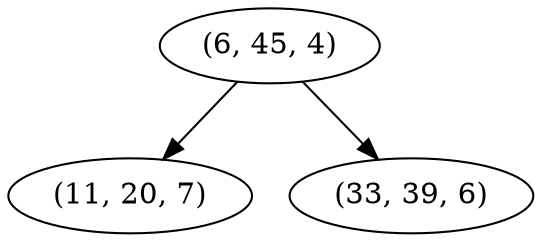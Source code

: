 digraph tree {
    "(6, 45, 4)";
    "(11, 20, 7)";
    "(33, 39, 6)";
    "(6, 45, 4)" -> "(11, 20, 7)";
    "(6, 45, 4)" -> "(33, 39, 6)";
}
